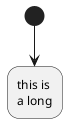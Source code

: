 {
  "sha1": "2razvp807vtc9p3r77b41u98lekr8mi",
  "insertion": {
    "when": "2024-05-30T20:48:20.078Z",
    "user": "plantuml@gmail.com"
  }
}
@startuml

(*) --> "this is
a long"

@enduml

